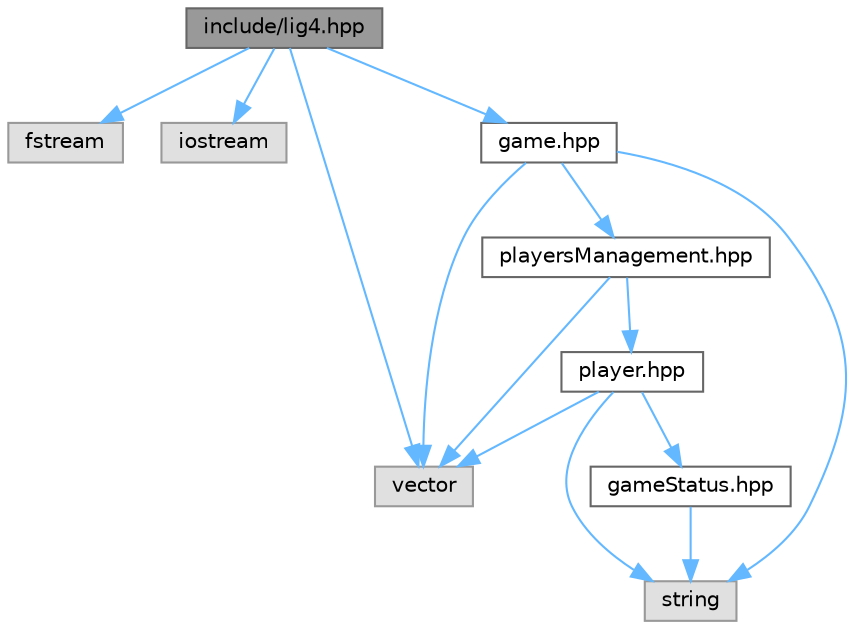 digraph "include/lig4.hpp"
{
 // LATEX_PDF_SIZE
  bgcolor="transparent";
  edge [fontname=Helvetica,fontsize=10,labelfontname=Helvetica,labelfontsize=10];
  node [fontname=Helvetica,fontsize=10,shape=box,height=0.2,width=0.4];
  Node1 [id="Node000001",label="include/lig4.hpp",height=0.2,width=0.4,color="gray40", fillcolor="grey60", style="filled", fontcolor="black",tooltip=" "];
  Node1 -> Node2 [id="edge14_Node000001_Node000002",color="steelblue1",style="solid",tooltip=" "];
  Node2 [id="Node000002",label="fstream",height=0.2,width=0.4,color="grey60", fillcolor="#E0E0E0", style="filled",tooltip=" "];
  Node1 -> Node3 [id="edge15_Node000001_Node000003",color="steelblue1",style="solid",tooltip=" "];
  Node3 [id="Node000003",label="iostream",height=0.2,width=0.4,color="grey60", fillcolor="#E0E0E0", style="filled",tooltip=" "];
  Node1 -> Node4 [id="edge16_Node000001_Node000004",color="steelblue1",style="solid",tooltip=" "];
  Node4 [id="Node000004",label="vector",height=0.2,width=0.4,color="grey60", fillcolor="#E0E0E0", style="filled",tooltip=" "];
  Node1 -> Node5 [id="edge17_Node000001_Node000005",color="steelblue1",style="solid",tooltip=" "];
  Node5 [id="Node000005",label="game.hpp",height=0.2,width=0.4,color="grey40", fillcolor="white", style="filled",URL="$game_8hpp.html",tooltip=" "];
  Node5 -> Node6 [id="edge18_Node000005_Node000006",color="steelblue1",style="solid",tooltip=" "];
  Node6 [id="Node000006",label="string",height=0.2,width=0.4,color="grey60", fillcolor="#E0E0E0", style="filled",tooltip=" "];
  Node5 -> Node4 [id="edge19_Node000005_Node000004",color="steelblue1",style="solid",tooltip=" "];
  Node5 -> Node7 [id="edge20_Node000005_Node000007",color="steelblue1",style="solid",tooltip=" "];
  Node7 [id="Node000007",label="playersManagement.hpp",height=0.2,width=0.4,color="grey40", fillcolor="white", style="filled",URL="$players_management_8hpp.html",tooltip=" "];
  Node7 -> Node4 [id="edge21_Node000007_Node000004",color="steelblue1",style="solid",tooltip=" "];
  Node7 -> Node8 [id="edge22_Node000007_Node000008",color="steelblue1",style="solid",tooltip=" "];
  Node8 [id="Node000008",label="player.hpp",height=0.2,width=0.4,color="grey40", fillcolor="white", style="filled",URL="$player_8hpp.html",tooltip=" "];
  Node8 -> Node6 [id="edge23_Node000008_Node000006",color="steelblue1",style="solid",tooltip=" "];
  Node8 -> Node4 [id="edge24_Node000008_Node000004",color="steelblue1",style="solid",tooltip=" "];
  Node8 -> Node9 [id="edge25_Node000008_Node000009",color="steelblue1",style="solid",tooltip=" "];
  Node9 [id="Node000009",label="gameStatus.hpp",height=0.2,width=0.4,color="grey40", fillcolor="white", style="filled",URL="$game_status_8hpp.html",tooltip=" "];
  Node9 -> Node6 [id="edge26_Node000009_Node000006",color="steelblue1",style="solid",tooltip=" "];
}
